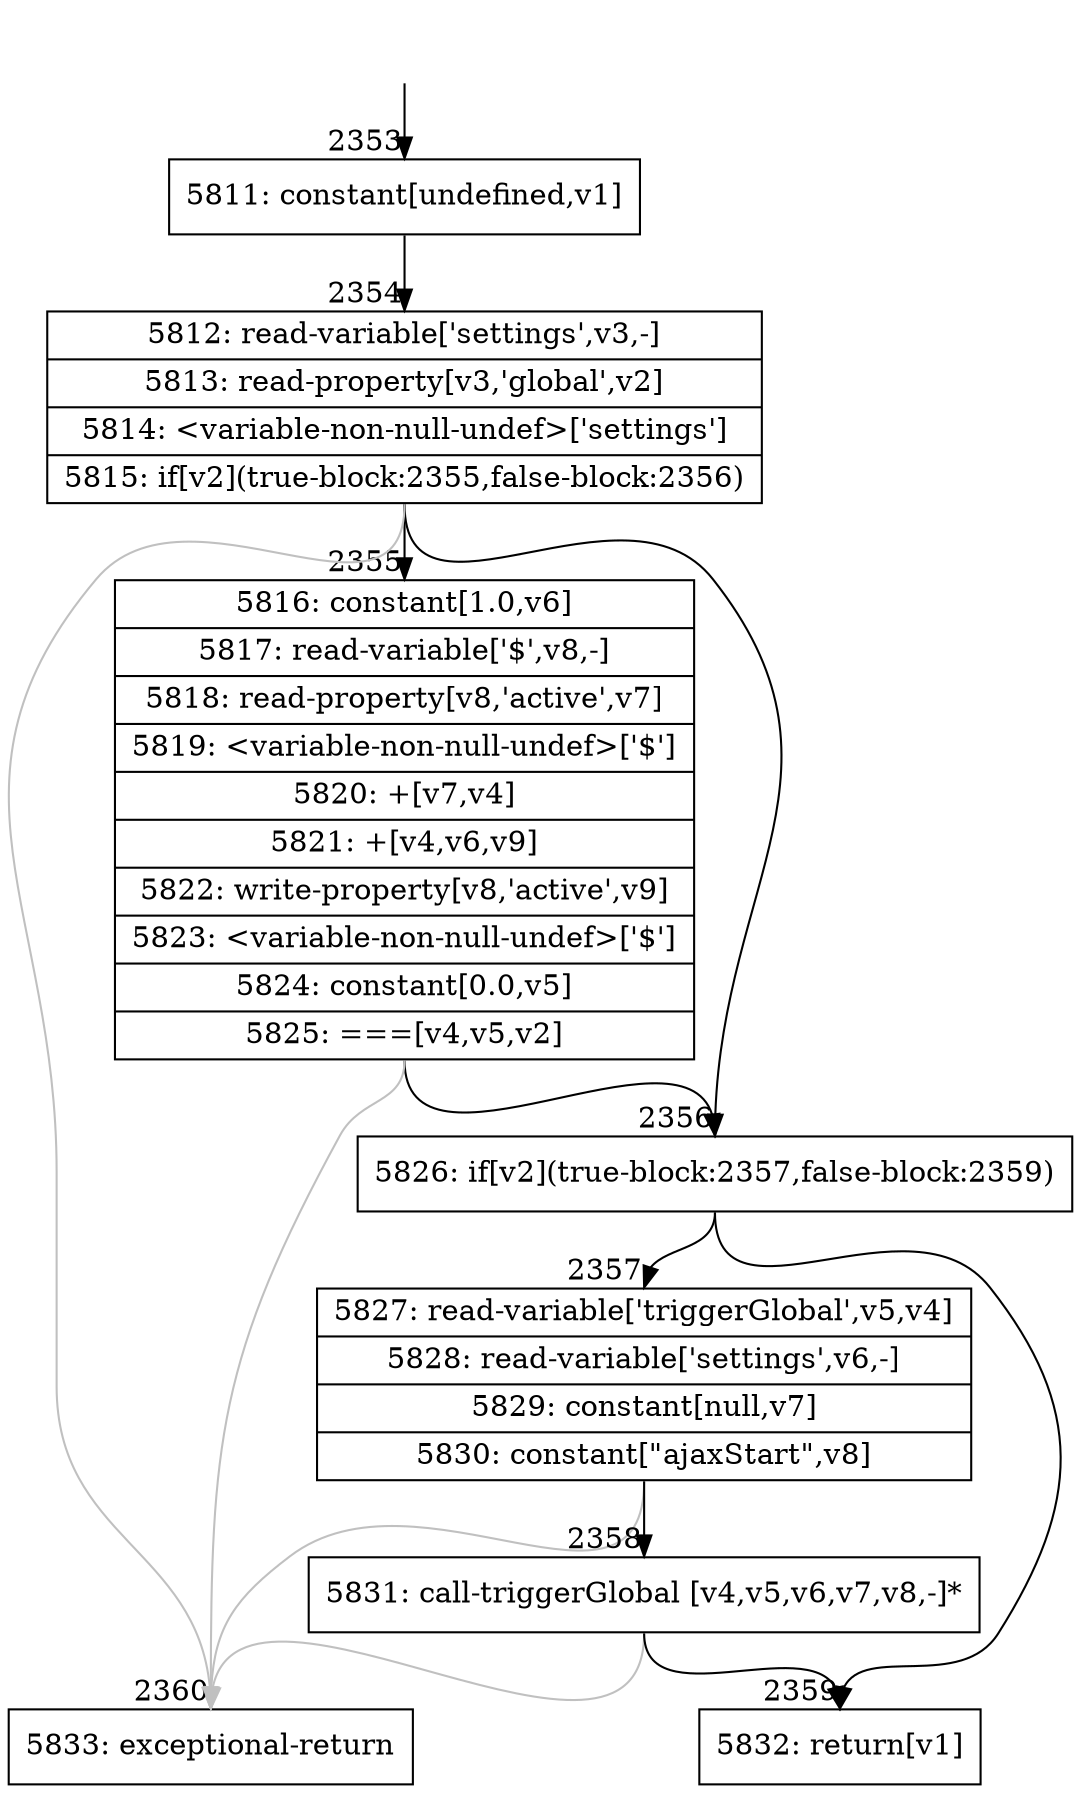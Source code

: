 digraph {
rankdir="TD"
BB_entry214[shape=none,label=""];
BB_entry214 -> BB2353 [tailport=s, headport=n, headlabel="    2353"]
BB2353 [shape=record label="{5811: constant[undefined,v1]}" ] 
BB2353 -> BB2354 [tailport=s, headport=n, headlabel="      2354"]
BB2354 [shape=record label="{5812: read-variable['settings',v3,-]|5813: read-property[v3,'global',v2]|5814: \<variable-non-null-undef\>['settings']|5815: if[v2](true-block:2355,false-block:2356)}" ] 
BB2354 -> BB2356 [tailport=s, headport=n, headlabel="      2356"]
BB2354 -> BB2355 [tailport=s, headport=n, headlabel="      2355"]
BB2354 -> BB2360 [tailport=s, headport=n, color=gray, headlabel="      2360"]
BB2355 [shape=record label="{5816: constant[1.0,v6]|5817: read-variable['$',v8,-]|5818: read-property[v8,'active',v7]|5819: \<variable-non-null-undef\>['$']|5820: +[v7,v4]|5821: +[v4,v6,v9]|5822: write-property[v8,'active',v9]|5823: \<variable-non-null-undef\>['$']|5824: constant[0.0,v5]|5825: ===[v4,v5,v2]}" ] 
BB2355 -> BB2356 [tailport=s, headport=n]
BB2355 -> BB2360 [tailport=s, headport=n, color=gray]
BB2356 [shape=record label="{5826: if[v2](true-block:2357,false-block:2359)}" ] 
BB2356 -> BB2357 [tailport=s, headport=n, headlabel="      2357"]
BB2356 -> BB2359 [tailport=s, headport=n, headlabel="      2359"]
BB2357 [shape=record label="{5827: read-variable['triggerGlobal',v5,v4]|5828: read-variable['settings',v6,-]|5829: constant[null,v7]|5830: constant[\"ajaxStart\",v8]}" ] 
BB2357 -> BB2358 [tailport=s, headport=n, headlabel="      2358"]
BB2357 -> BB2360 [tailport=s, headport=n, color=gray]
BB2358 [shape=record label="{5831: call-triggerGlobal [v4,v5,v6,v7,v8,-]*}" ] 
BB2358 -> BB2359 [tailport=s, headport=n]
BB2358 -> BB2360 [tailport=s, headport=n, color=gray]
BB2359 [shape=record label="{5832: return[v1]}" ] 
BB2360 [shape=record label="{5833: exceptional-return}" ] 
//#$~ 1188
}
